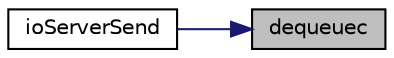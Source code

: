 digraph "dequeuec"
{
 // LATEX_PDF_SIZE
  edge [fontname="Helvetica",fontsize="10",labelfontname="Helvetica",labelfontsize="10"];
  node [fontname="Helvetica",fontsize="10",shape=record];
  rankdir="RL";
  Node1 [label="dequeuec",height=0.2,width=0.4,color="black", fillcolor="grey75", style="filled", fontcolor="black",tooltip="Dequeues a character from a circular buffer."];
  Node1 -> Node2 [dir="back",color="midnightblue",fontsize="10",style="solid",fontname="Helvetica"];
  Node2 [label="ioServerSend",height=0.2,width=0.4,color="black", fillcolor="white", style="filled",URL="$uart_8c.html#ad31ccf0e42e087a8ea15685f70232ae7",tooltip="Send a character from the RX buffer to the kernel IO server."];
}
